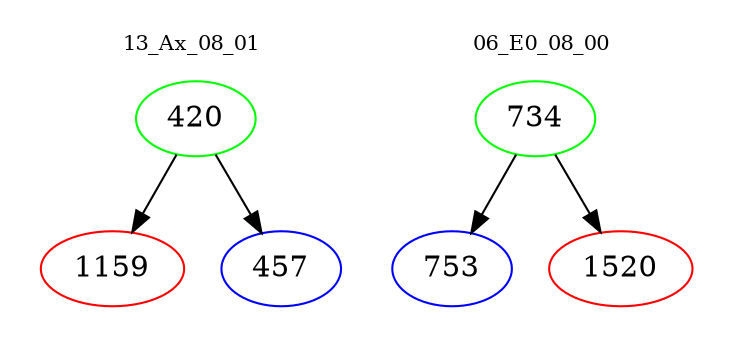 digraph{
subgraph cluster_0 {
color = white
label = "13_Ax_08_01";
fontsize=10;
T0_420 [label="420", color="green"]
T0_420 -> T0_1159 [color="black"]
T0_1159 [label="1159", color="red"]
T0_420 -> T0_457 [color="black"]
T0_457 [label="457", color="blue"]
}
subgraph cluster_1 {
color = white
label = "06_E0_08_00";
fontsize=10;
T1_734 [label="734", color="green"]
T1_734 -> T1_753 [color="black"]
T1_753 [label="753", color="blue"]
T1_734 -> T1_1520 [color="black"]
T1_1520 [label="1520", color="red"]
}
}
